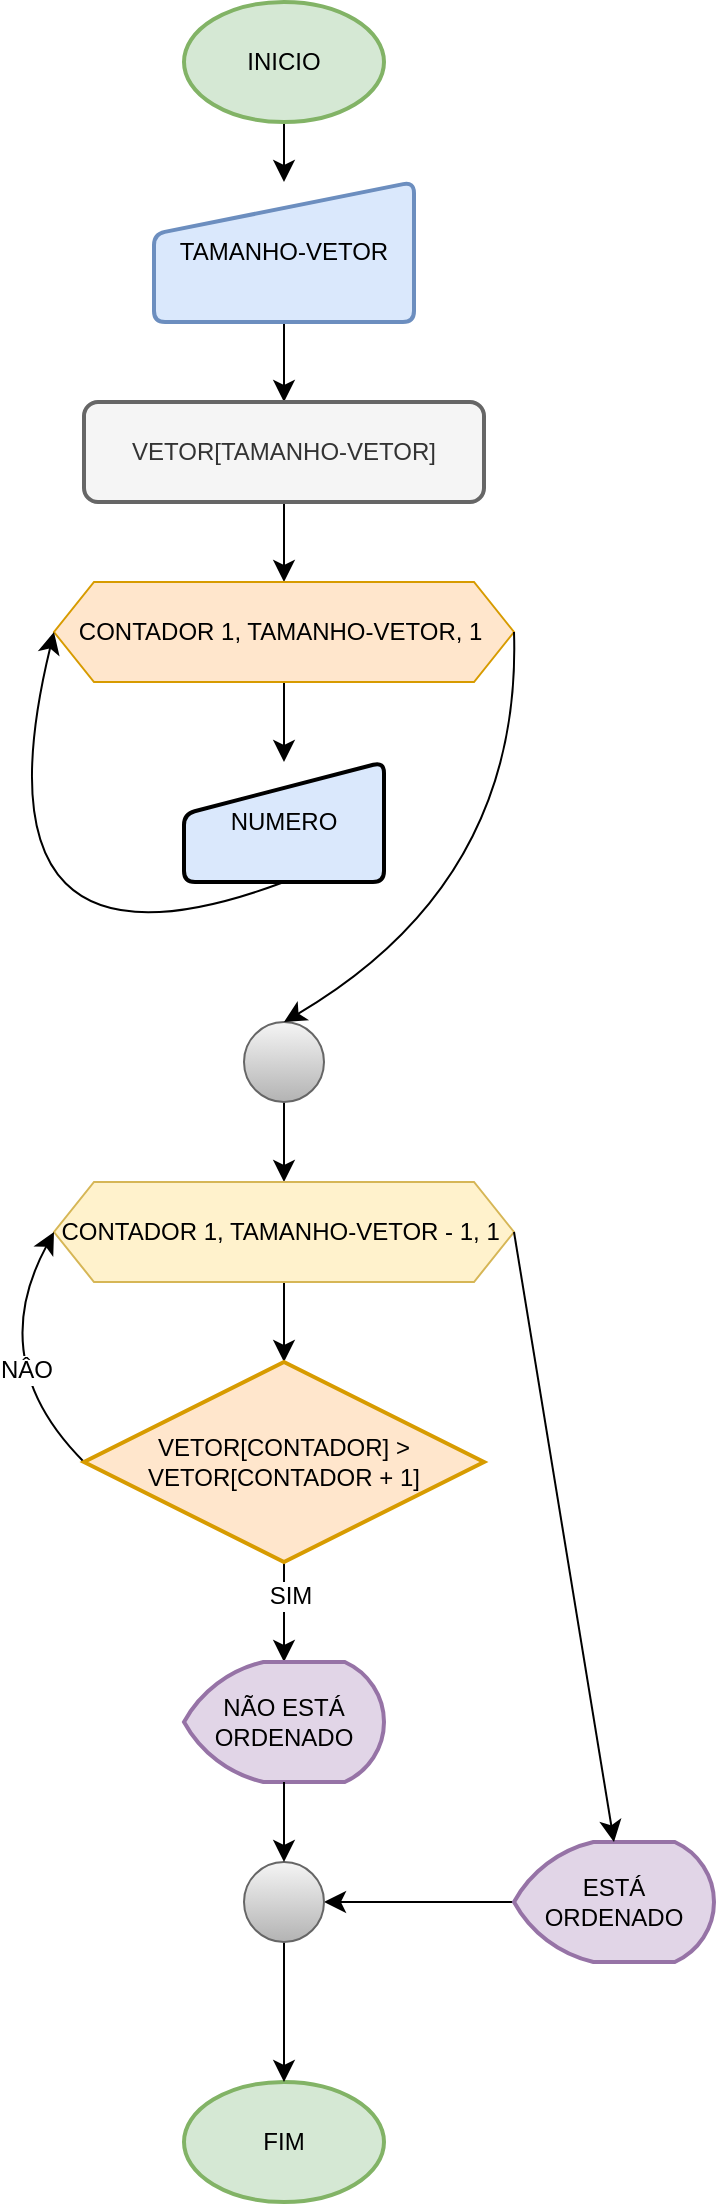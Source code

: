 <mxfile version="26.1.3">
  <diagram name="Página-1" id="uSbEqQgIXTm5EkZ0HSBy">
    <mxGraphModel dx="1000" dy="635" grid="1" gridSize="10" guides="1" tooltips="1" connect="1" arrows="1" fold="1" page="1" pageScale="1" pageWidth="827" pageHeight="1169" math="0" shadow="0">
      <root>
        <mxCell id="0" />
        <mxCell id="1" parent="0" />
        <mxCell id="RVSF9qOGLSgxmXZ_Wg-n-1" value="FIM" style="strokeWidth=2;html=1;shape=mxgraph.flowchart.start_1;whiteSpace=wrap;fillColor=#d5e8d4;strokeColor=#82b366;" parent="1" vertex="1">
          <mxGeometry x="360" y="1130" width="100" height="60" as="geometry" />
        </mxCell>
        <mxCell id="tiCwT0u1HfBEJQmvOBSn-14" style="edgeStyle=none;curved=1;rounded=0;orthogonalLoop=1;jettySize=auto;html=1;exitX=0.5;exitY=1;exitDx=0;exitDy=0;exitPerimeter=0;entryX=0.5;entryY=0;entryDx=0;entryDy=0;fontSize=12;startSize=8;endSize=8;" edge="1" parent="1" source="RVSF9qOGLSgxmXZ_Wg-n-2" target="RVSF9qOGLSgxmXZ_Wg-n-3">
          <mxGeometry relative="1" as="geometry" />
        </mxCell>
        <mxCell id="RVSF9qOGLSgxmXZ_Wg-n-2" value="INICIO" style="strokeWidth=2;html=1;shape=mxgraph.flowchart.start_1;whiteSpace=wrap;fillColor=#d5e8d4;strokeColor=#82b366;" parent="1" vertex="1">
          <mxGeometry x="360" y="90" width="100" height="60" as="geometry" />
        </mxCell>
        <mxCell id="tiCwT0u1HfBEJQmvOBSn-13" style="edgeStyle=none;curved=1;rounded=0;orthogonalLoop=1;jettySize=auto;html=1;exitX=0.5;exitY=1;exitDx=0;exitDy=0;entryX=0.5;entryY=0;entryDx=0;entryDy=0;fontSize=12;startSize=8;endSize=8;" edge="1" parent="1" source="RVSF9qOGLSgxmXZ_Wg-n-3" target="RVSF9qOGLSgxmXZ_Wg-n-4">
          <mxGeometry relative="1" as="geometry" />
        </mxCell>
        <mxCell id="RVSF9qOGLSgxmXZ_Wg-n-3" value="TAMANHO-VETOR" style="html=1;strokeWidth=2;shape=manualInput;whiteSpace=wrap;rounded=1;size=26;arcSize=11;fillColor=#dae8fc;strokeColor=#6c8ebf;" parent="1" vertex="1">
          <mxGeometry x="345" y="180" width="130" height="70" as="geometry" />
        </mxCell>
        <mxCell id="tiCwT0u1HfBEJQmvOBSn-11" style="edgeStyle=none;curved=1;rounded=0;orthogonalLoop=1;jettySize=auto;html=1;exitX=0.5;exitY=1;exitDx=0;exitDy=0;entryX=0.5;entryY=0;entryDx=0;entryDy=0;fontSize=12;startSize=8;endSize=8;" edge="1" parent="1" source="RVSF9qOGLSgxmXZ_Wg-n-4" target="RVSF9qOGLSgxmXZ_Wg-n-5">
          <mxGeometry relative="1" as="geometry" />
        </mxCell>
        <mxCell id="RVSF9qOGLSgxmXZ_Wg-n-4" value="VETOR[TAMANHO-VETOR]" style="rounded=1;whiteSpace=wrap;html=1;absoluteArcSize=1;arcSize=14;strokeWidth=2;fillColor=#f5f5f5;fontColor=#333333;strokeColor=#666666;" parent="1" vertex="1">
          <mxGeometry x="310" y="290" width="200" height="50" as="geometry" />
        </mxCell>
        <mxCell id="tiCwT0u1HfBEJQmvOBSn-2" value="" style="edgeStyle=none;curved=1;rounded=0;orthogonalLoop=1;jettySize=auto;html=1;fontSize=12;startSize=8;endSize=8;" edge="1" parent="1" source="RVSF9qOGLSgxmXZ_Wg-n-5" target="tiCwT0u1HfBEJQmvOBSn-1">
          <mxGeometry relative="1" as="geometry" />
        </mxCell>
        <mxCell id="RVSF9qOGLSgxmXZ_Wg-n-5" value="CONTADOR 1, TAMANHO-VETOR, 1&amp;nbsp;" style="shape=hexagon;perimeter=hexagonPerimeter2;whiteSpace=wrap;html=1;fixedSize=1;fillColor=#ffe6cc;strokeColor=#d79b00;" parent="1" vertex="1">
          <mxGeometry x="295" y="380" width="230" height="50" as="geometry" />
        </mxCell>
        <mxCell id="tiCwT0u1HfBEJQmvOBSn-5" style="edgeStyle=none;curved=1;rounded=0;orthogonalLoop=1;jettySize=auto;html=1;exitX=0.5;exitY=1;exitDx=0;exitDy=0;entryX=0;entryY=0.5;entryDx=0;entryDy=0;fontSize=12;startSize=8;endSize=8;flowAnimation=0;shadow=0;" edge="1" parent="1" source="tiCwT0u1HfBEJQmvOBSn-1" target="RVSF9qOGLSgxmXZ_Wg-n-5">
          <mxGeometry relative="1" as="geometry">
            <Array as="points">
              <mxPoint x="250" y="590" />
            </Array>
          </mxGeometry>
        </mxCell>
        <mxCell id="tiCwT0u1HfBEJQmvOBSn-1" value="NUMERO" style="html=1;strokeWidth=2;shape=manualInput;whiteSpace=wrap;rounded=1;size=26;arcSize=11;fillColor=#dae8fc;strokeColor=default;" vertex="1" parent="1">
          <mxGeometry x="360" y="470" width="100" height="60" as="geometry" />
        </mxCell>
        <mxCell id="tiCwT0u1HfBEJQmvOBSn-16" value="" style="edgeStyle=none;curved=1;rounded=0;orthogonalLoop=1;jettySize=auto;html=1;fontSize=12;startSize=8;endSize=8;" edge="1" parent="1" source="tiCwT0u1HfBEJQmvOBSn-7" target="tiCwT0u1HfBEJQmvOBSn-15">
          <mxGeometry relative="1" as="geometry" />
        </mxCell>
        <mxCell id="tiCwT0u1HfBEJQmvOBSn-7" value="" style="verticalLabelPosition=bottom;verticalAlign=top;html=1;shape=mxgraph.flowchart.on-page_reference;fillColor=#f5f5f5;gradientColor=#b3b3b3;strokeColor=#666666;" vertex="1" parent="1">
          <mxGeometry x="390" y="600" width="40" height="40" as="geometry" />
        </mxCell>
        <mxCell id="tiCwT0u1HfBEJQmvOBSn-8" style="edgeStyle=none;curved=1;rounded=0;orthogonalLoop=1;jettySize=auto;html=1;exitX=1;exitY=0.5;exitDx=0;exitDy=0;entryX=0.5;entryY=0;entryDx=0;entryDy=0;entryPerimeter=0;fontSize=12;startSize=8;endSize=8;" edge="1" parent="1" source="RVSF9qOGLSgxmXZ_Wg-n-5" target="tiCwT0u1HfBEJQmvOBSn-7">
          <mxGeometry relative="1" as="geometry">
            <Array as="points">
              <mxPoint x="529" y="530" />
            </Array>
          </mxGeometry>
        </mxCell>
        <mxCell id="tiCwT0u1HfBEJQmvOBSn-18" value="" style="edgeStyle=none;curved=1;rounded=0;orthogonalLoop=1;jettySize=auto;html=1;fontSize=12;startSize=8;endSize=8;" edge="1" parent="1" source="tiCwT0u1HfBEJQmvOBSn-15" target="tiCwT0u1HfBEJQmvOBSn-17">
          <mxGeometry relative="1" as="geometry" />
        </mxCell>
        <mxCell id="tiCwT0u1HfBEJQmvOBSn-15" value="CONTADOR 1, TAMANHO-VETOR - 1, 1&amp;nbsp;" style="shape=hexagon;perimeter=hexagonPerimeter2;whiteSpace=wrap;html=1;fixedSize=1;fillColor=#fff2cc;strokeColor=#d6b656;" vertex="1" parent="1">
          <mxGeometry x="295" y="680" width="230" height="50" as="geometry" />
        </mxCell>
        <mxCell id="tiCwT0u1HfBEJQmvOBSn-20" value="" style="edgeStyle=none;curved=1;rounded=0;orthogonalLoop=1;jettySize=auto;html=1;fontSize=12;startSize=8;endSize=8;" edge="1" parent="1" source="tiCwT0u1HfBEJQmvOBSn-17" target="tiCwT0u1HfBEJQmvOBSn-19">
          <mxGeometry relative="1" as="geometry" />
        </mxCell>
        <mxCell id="tiCwT0u1HfBEJQmvOBSn-21" value="SIM" style="edgeLabel;html=1;align=center;verticalAlign=middle;resizable=0;points=[];fontSize=12;" vertex="1" connectable="0" parent="tiCwT0u1HfBEJQmvOBSn-20">
          <mxGeometry x="-0.34" y="3" relative="1" as="geometry">
            <mxPoint as="offset" />
          </mxGeometry>
        </mxCell>
        <mxCell id="tiCwT0u1HfBEJQmvOBSn-35" style="edgeStyle=none;curved=1;rounded=0;orthogonalLoop=1;jettySize=auto;html=1;exitX=0;exitY=0.5;exitDx=0;exitDy=0;exitPerimeter=0;entryX=0;entryY=0.5;entryDx=0;entryDy=0;fontSize=12;startSize=8;endSize=8;" edge="1" parent="1" source="tiCwT0u1HfBEJQmvOBSn-17" target="tiCwT0u1HfBEJQmvOBSn-15">
          <mxGeometry relative="1" as="geometry">
            <Array as="points">
              <mxPoint x="260" y="770" />
            </Array>
          </mxGeometry>
        </mxCell>
        <mxCell id="tiCwT0u1HfBEJQmvOBSn-36" value="NÂO" style="edgeLabel;html=1;align=center;verticalAlign=middle;resizable=0;points=[];fontSize=12;" vertex="1" connectable="0" parent="tiCwT0u1HfBEJQmvOBSn-35">
          <mxGeometry x="-0.26" y="-12" relative="1" as="geometry">
            <mxPoint as="offset" />
          </mxGeometry>
        </mxCell>
        <mxCell id="tiCwT0u1HfBEJQmvOBSn-17" value="VETOR[CONTADOR] &amp;gt; VETOR[CONTADOR + 1]" style="strokeWidth=2;html=1;shape=mxgraph.flowchart.decision;whiteSpace=wrap;fillColor=#ffe6cc;strokeColor=#d79b00;" vertex="1" parent="1">
          <mxGeometry x="310" y="770" width="200" height="100" as="geometry" />
        </mxCell>
        <mxCell id="tiCwT0u1HfBEJQmvOBSn-29" style="edgeStyle=none;curved=1;rounded=0;orthogonalLoop=1;jettySize=auto;html=1;exitX=0.5;exitY=1;exitDx=0;exitDy=0;exitPerimeter=0;fontSize=12;startSize=8;endSize=8;" edge="1" parent="1" target="tiCwT0u1HfBEJQmvOBSn-27">
          <mxGeometry relative="1" as="geometry">
            <mxPoint x="400" y="1020" as="sourcePoint" />
          </mxGeometry>
        </mxCell>
        <mxCell id="tiCwT0u1HfBEJQmvOBSn-19" value="NÃO ESTÁ ORDENADO" style="strokeWidth=2;html=1;shape=mxgraph.flowchart.display;whiteSpace=wrap;fillColor=#e1d5e7;strokeColor=#9673a6;" vertex="1" parent="1">
          <mxGeometry x="360" y="920" width="100" height="60" as="geometry" />
        </mxCell>
        <mxCell id="tiCwT0u1HfBEJQmvOBSn-39" value="" style="edgeStyle=none;curved=1;rounded=0;orthogonalLoop=1;jettySize=auto;html=1;fontSize=12;startSize=8;endSize=8;" edge="1" parent="1" source="tiCwT0u1HfBEJQmvOBSn-22" target="tiCwT0u1HfBEJQmvOBSn-27">
          <mxGeometry relative="1" as="geometry" />
        </mxCell>
        <mxCell id="tiCwT0u1HfBEJQmvOBSn-22" value="ESTÁ ORDENADO" style="strokeWidth=2;html=1;shape=mxgraph.flowchart.display;whiteSpace=wrap;fillColor=#e1d5e7;strokeColor=#9673a6;" vertex="1" parent="1">
          <mxGeometry x="525" y="1010" width="100" height="60" as="geometry" />
        </mxCell>
        <mxCell id="tiCwT0u1HfBEJQmvOBSn-31" value="" style="edgeStyle=none;curved=1;rounded=0;orthogonalLoop=1;jettySize=auto;html=1;fontSize=12;startSize=8;endSize=8;" edge="1" parent="1" source="tiCwT0u1HfBEJQmvOBSn-27" target="RVSF9qOGLSgxmXZ_Wg-n-1">
          <mxGeometry relative="1" as="geometry" />
        </mxCell>
        <mxCell id="tiCwT0u1HfBEJQmvOBSn-27" value="" style="verticalLabelPosition=bottom;verticalAlign=top;html=1;shape=mxgraph.flowchart.on-page_reference;fillColor=#f5f5f5;gradientColor=#b3b3b3;strokeColor=#666666;" vertex="1" parent="1">
          <mxGeometry x="390" y="1020" width="40" height="40" as="geometry" />
        </mxCell>
        <mxCell id="tiCwT0u1HfBEJQmvOBSn-38" style="edgeStyle=none;curved=1;rounded=0;orthogonalLoop=1;jettySize=auto;html=1;exitX=0.5;exitY=1;exitDx=0;exitDy=0;exitPerimeter=0;entryX=0.5;entryY=0;entryDx=0;entryDy=0;entryPerimeter=0;fontSize=12;startSize=8;endSize=8;" edge="1" parent="1" source="tiCwT0u1HfBEJQmvOBSn-19" target="tiCwT0u1HfBEJQmvOBSn-27">
          <mxGeometry relative="1" as="geometry" />
        </mxCell>
        <mxCell id="tiCwT0u1HfBEJQmvOBSn-40" style="edgeStyle=none;curved=1;rounded=0;orthogonalLoop=1;jettySize=auto;html=1;exitX=1;exitY=0.5;exitDx=0;exitDy=0;entryX=0.5;entryY=0;entryDx=0;entryDy=0;entryPerimeter=0;fontSize=12;startSize=8;endSize=8;" edge="1" parent="1" source="tiCwT0u1HfBEJQmvOBSn-15" target="tiCwT0u1HfBEJQmvOBSn-22">
          <mxGeometry relative="1" as="geometry" />
        </mxCell>
      </root>
    </mxGraphModel>
  </diagram>
</mxfile>
